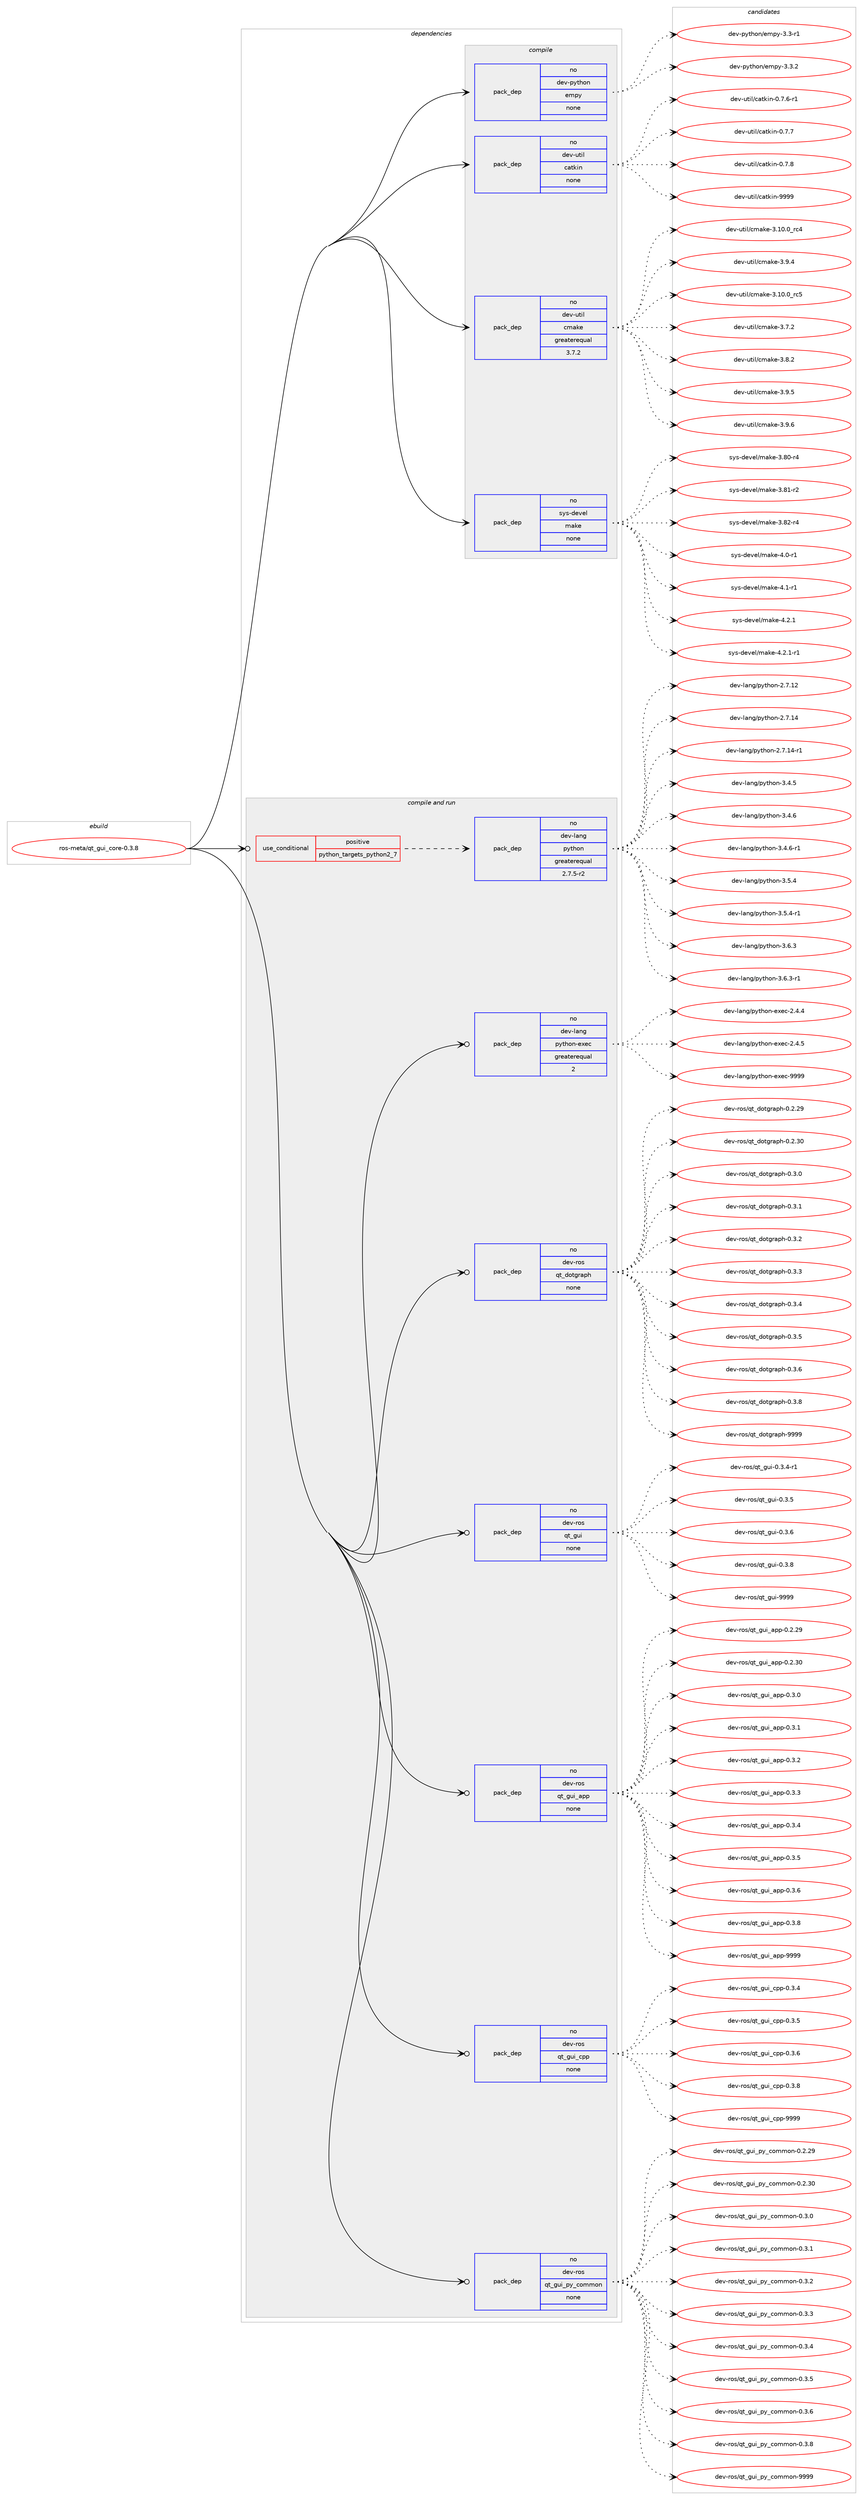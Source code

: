 digraph prolog {

# *************
# Graph options
# *************

newrank=true;
concentrate=true;
compound=true;
graph [rankdir=LR,fontname=Helvetica,fontsize=10,ranksep=1.5];#, ranksep=2.5, nodesep=0.2];
edge  [arrowhead=vee];
node  [fontname=Helvetica,fontsize=10];

# **********
# The ebuild
# **********

subgraph cluster_leftcol {
color=gray;
rank=same;
label=<<i>ebuild</i>>;
id [label="ros-meta/qt_gui_core-0.3.8", color=red, width=4, href="../ros-meta/qt_gui_core-0.3.8.svg"];
}

# ****************
# The dependencies
# ****************

subgraph cluster_midcol {
color=gray;
label=<<i>dependencies</i>>;
subgraph cluster_compile {
fillcolor="#eeeeee";
style=filled;
label=<<i>compile</i>>;
subgraph pack1107 {
dependency1559 [label=<<TABLE BORDER="0" CELLBORDER="1" CELLSPACING="0" CELLPADDING="4" WIDTH="220"><TR><TD ROWSPAN="6" CELLPADDING="30">pack_dep</TD></TR><TR><TD WIDTH="110">no</TD></TR><TR><TD>dev-python</TD></TR><TR><TD>empy</TD></TR><TR><TD>none</TD></TR><TR><TD></TD></TR></TABLE>>, shape=none, color=blue];
}
id:e -> dependency1559:w [weight=20,style="solid",arrowhead="vee"];
subgraph pack1108 {
dependency1560 [label=<<TABLE BORDER="0" CELLBORDER="1" CELLSPACING="0" CELLPADDING="4" WIDTH="220"><TR><TD ROWSPAN="6" CELLPADDING="30">pack_dep</TD></TR><TR><TD WIDTH="110">no</TD></TR><TR><TD>dev-util</TD></TR><TR><TD>catkin</TD></TR><TR><TD>none</TD></TR><TR><TD></TD></TR></TABLE>>, shape=none, color=blue];
}
id:e -> dependency1560:w [weight=20,style="solid",arrowhead="vee"];
subgraph pack1109 {
dependency1561 [label=<<TABLE BORDER="0" CELLBORDER="1" CELLSPACING="0" CELLPADDING="4" WIDTH="220"><TR><TD ROWSPAN="6" CELLPADDING="30">pack_dep</TD></TR><TR><TD WIDTH="110">no</TD></TR><TR><TD>dev-util</TD></TR><TR><TD>cmake</TD></TR><TR><TD>greaterequal</TD></TR><TR><TD>3.7.2</TD></TR></TABLE>>, shape=none, color=blue];
}
id:e -> dependency1561:w [weight=20,style="solid",arrowhead="vee"];
subgraph pack1110 {
dependency1562 [label=<<TABLE BORDER="0" CELLBORDER="1" CELLSPACING="0" CELLPADDING="4" WIDTH="220"><TR><TD ROWSPAN="6" CELLPADDING="30">pack_dep</TD></TR><TR><TD WIDTH="110">no</TD></TR><TR><TD>sys-devel</TD></TR><TR><TD>make</TD></TR><TR><TD>none</TD></TR><TR><TD></TD></TR></TABLE>>, shape=none, color=blue];
}
id:e -> dependency1562:w [weight=20,style="solid",arrowhead="vee"];
}
subgraph cluster_compileandrun {
fillcolor="#eeeeee";
style=filled;
label=<<i>compile and run</i>>;
subgraph cond437 {
dependency1563 [label=<<TABLE BORDER="0" CELLBORDER="1" CELLSPACING="0" CELLPADDING="4"><TR><TD ROWSPAN="3" CELLPADDING="10">use_conditional</TD></TR><TR><TD>positive</TD></TR><TR><TD>python_targets_python2_7</TD></TR></TABLE>>, shape=none, color=red];
subgraph pack1111 {
dependency1564 [label=<<TABLE BORDER="0" CELLBORDER="1" CELLSPACING="0" CELLPADDING="4" WIDTH="220"><TR><TD ROWSPAN="6" CELLPADDING="30">pack_dep</TD></TR><TR><TD WIDTH="110">no</TD></TR><TR><TD>dev-lang</TD></TR><TR><TD>python</TD></TR><TR><TD>greaterequal</TD></TR><TR><TD>2.7.5-r2</TD></TR></TABLE>>, shape=none, color=blue];
}
dependency1563:e -> dependency1564:w [weight=20,style="dashed",arrowhead="vee"];
}
id:e -> dependency1563:w [weight=20,style="solid",arrowhead="odotvee"];
subgraph pack1112 {
dependency1565 [label=<<TABLE BORDER="0" CELLBORDER="1" CELLSPACING="0" CELLPADDING="4" WIDTH="220"><TR><TD ROWSPAN="6" CELLPADDING="30">pack_dep</TD></TR><TR><TD WIDTH="110">no</TD></TR><TR><TD>dev-lang</TD></TR><TR><TD>python-exec</TD></TR><TR><TD>greaterequal</TD></TR><TR><TD>2</TD></TR></TABLE>>, shape=none, color=blue];
}
id:e -> dependency1565:w [weight=20,style="solid",arrowhead="odotvee"];
subgraph pack1113 {
dependency1566 [label=<<TABLE BORDER="0" CELLBORDER="1" CELLSPACING="0" CELLPADDING="4" WIDTH="220"><TR><TD ROWSPAN="6" CELLPADDING="30">pack_dep</TD></TR><TR><TD WIDTH="110">no</TD></TR><TR><TD>dev-ros</TD></TR><TR><TD>qt_dotgraph</TD></TR><TR><TD>none</TD></TR><TR><TD></TD></TR></TABLE>>, shape=none, color=blue];
}
id:e -> dependency1566:w [weight=20,style="solid",arrowhead="odotvee"];
subgraph pack1114 {
dependency1567 [label=<<TABLE BORDER="0" CELLBORDER="1" CELLSPACING="0" CELLPADDING="4" WIDTH="220"><TR><TD ROWSPAN="6" CELLPADDING="30">pack_dep</TD></TR><TR><TD WIDTH="110">no</TD></TR><TR><TD>dev-ros</TD></TR><TR><TD>qt_gui</TD></TR><TR><TD>none</TD></TR><TR><TD></TD></TR></TABLE>>, shape=none, color=blue];
}
id:e -> dependency1567:w [weight=20,style="solid",arrowhead="odotvee"];
subgraph pack1115 {
dependency1568 [label=<<TABLE BORDER="0" CELLBORDER="1" CELLSPACING="0" CELLPADDING="4" WIDTH="220"><TR><TD ROWSPAN="6" CELLPADDING="30">pack_dep</TD></TR><TR><TD WIDTH="110">no</TD></TR><TR><TD>dev-ros</TD></TR><TR><TD>qt_gui_app</TD></TR><TR><TD>none</TD></TR><TR><TD></TD></TR></TABLE>>, shape=none, color=blue];
}
id:e -> dependency1568:w [weight=20,style="solid",arrowhead="odotvee"];
subgraph pack1116 {
dependency1569 [label=<<TABLE BORDER="0" CELLBORDER="1" CELLSPACING="0" CELLPADDING="4" WIDTH="220"><TR><TD ROWSPAN="6" CELLPADDING="30">pack_dep</TD></TR><TR><TD WIDTH="110">no</TD></TR><TR><TD>dev-ros</TD></TR><TR><TD>qt_gui_cpp</TD></TR><TR><TD>none</TD></TR><TR><TD></TD></TR></TABLE>>, shape=none, color=blue];
}
id:e -> dependency1569:w [weight=20,style="solid",arrowhead="odotvee"];
subgraph pack1117 {
dependency1570 [label=<<TABLE BORDER="0" CELLBORDER="1" CELLSPACING="0" CELLPADDING="4" WIDTH="220"><TR><TD ROWSPAN="6" CELLPADDING="30">pack_dep</TD></TR><TR><TD WIDTH="110">no</TD></TR><TR><TD>dev-ros</TD></TR><TR><TD>qt_gui_py_common</TD></TR><TR><TD>none</TD></TR><TR><TD></TD></TR></TABLE>>, shape=none, color=blue];
}
id:e -> dependency1570:w [weight=20,style="solid",arrowhead="odotvee"];
}
subgraph cluster_run {
fillcolor="#eeeeee";
style=filled;
label=<<i>run</i>>;
}
}

# **************
# The candidates
# **************

subgraph cluster_choices {
rank=same;
color=gray;
label=<<i>candidates</i>>;

subgraph choice1107 {
color=black;
nodesep=1;
choice1001011184511212111610411111047101109112121455146514511449 [label="dev-python/empy-3.3-r1", color=red, width=4,href="../dev-python/empy-3.3-r1.svg"];
choice1001011184511212111610411111047101109112121455146514650 [label="dev-python/empy-3.3.2", color=red, width=4,href="../dev-python/empy-3.3.2.svg"];
dependency1559:e -> choice1001011184511212111610411111047101109112121455146514511449:w [style=dotted,weight="100"];
dependency1559:e -> choice1001011184511212111610411111047101109112121455146514650:w [style=dotted,weight="100"];
}
subgraph choice1108 {
color=black;
nodesep=1;
choice100101118451171161051084799971161071051104548465546544511449 [label="dev-util/catkin-0.7.6-r1", color=red, width=4,href="../dev-util/catkin-0.7.6-r1.svg"];
choice10010111845117116105108479997116107105110454846554655 [label="dev-util/catkin-0.7.7", color=red, width=4,href="../dev-util/catkin-0.7.7.svg"];
choice10010111845117116105108479997116107105110454846554656 [label="dev-util/catkin-0.7.8", color=red, width=4,href="../dev-util/catkin-0.7.8.svg"];
choice100101118451171161051084799971161071051104557575757 [label="dev-util/catkin-9999", color=red, width=4,href="../dev-util/catkin-9999.svg"];
dependency1560:e -> choice100101118451171161051084799971161071051104548465546544511449:w [style=dotted,weight="100"];
dependency1560:e -> choice10010111845117116105108479997116107105110454846554655:w [style=dotted,weight="100"];
dependency1560:e -> choice10010111845117116105108479997116107105110454846554656:w [style=dotted,weight="100"];
dependency1560:e -> choice100101118451171161051084799971161071051104557575757:w [style=dotted,weight="100"];
}
subgraph choice1109 {
color=black;
nodesep=1;
choice1001011184511711610510847991099710710145514649484648951149952 [label="dev-util/cmake-3.10.0_rc4", color=red, width=4,href="../dev-util/cmake-3.10.0_rc4.svg"];
choice10010111845117116105108479910997107101455146574652 [label="dev-util/cmake-3.9.4", color=red, width=4,href="../dev-util/cmake-3.9.4.svg"];
choice1001011184511711610510847991099710710145514649484648951149953 [label="dev-util/cmake-3.10.0_rc5", color=red, width=4,href="../dev-util/cmake-3.10.0_rc5.svg"];
choice10010111845117116105108479910997107101455146554650 [label="dev-util/cmake-3.7.2", color=red, width=4,href="../dev-util/cmake-3.7.2.svg"];
choice10010111845117116105108479910997107101455146564650 [label="dev-util/cmake-3.8.2", color=red, width=4,href="../dev-util/cmake-3.8.2.svg"];
choice10010111845117116105108479910997107101455146574653 [label="dev-util/cmake-3.9.5", color=red, width=4,href="../dev-util/cmake-3.9.5.svg"];
choice10010111845117116105108479910997107101455146574654 [label="dev-util/cmake-3.9.6", color=red, width=4,href="../dev-util/cmake-3.9.6.svg"];
dependency1561:e -> choice1001011184511711610510847991099710710145514649484648951149952:w [style=dotted,weight="100"];
dependency1561:e -> choice10010111845117116105108479910997107101455146574652:w [style=dotted,weight="100"];
dependency1561:e -> choice1001011184511711610510847991099710710145514649484648951149953:w [style=dotted,weight="100"];
dependency1561:e -> choice10010111845117116105108479910997107101455146554650:w [style=dotted,weight="100"];
dependency1561:e -> choice10010111845117116105108479910997107101455146564650:w [style=dotted,weight="100"];
dependency1561:e -> choice10010111845117116105108479910997107101455146574653:w [style=dotted,weight="100"];
dependency1561:e -> choice10010111845117116105108479910997107101455146574654:w [style=dotted,weight="100"];
}
subgraph choice1110 {
color=black;
nodesep=1;
choice11512111545100101118101108471099710710145514656484511452 [label="sys-devel/make-3.80-r4", color=red, width=4,href="../sys-devel/make-3.80-r4.svg"];
choice11512111545100101118101108471099710710145514656494511450 [label="sys-devel/make-3.81-r2", color=red, width=4,href="../sys-devel/make-3.81-r2.svg"];
choice11512111545100101118101108471099710710145514656504511452 [label="sys-devel/make-3.82-r4", color=red, width=4,href="../sys-devel/make-3.82-r4.svg"];
choice115121115451001011181011084710997107101455246484511449 [label="sys-devel/make-4.0-r1", color=red, width=4,href="../sys-devel/make-4.0-r1.svg"];
choice115121115451001011181011084710997107101455246494511449 [label="sys-devel/make-4.1-r1", color=red, width=4,href="../sys-devel/make-4.1-r1.svg"];
choice115121115451001011181011084710997107101455246504649 [label="sys-devel/make-4.2.1", color=red, width=4,href="../sys-devel/make-4.2.1.svg"];
choice1151211154510010111810110847109971071014552465046494511449 [label="sys-devel/make-4.2.1-r1", color=red, width=4,href="../sys-devel/make-4.2.1-r1.svg"];
dependency1562:e -> choice11512111545100101118101108471099710710145514656484511452:w [style=dotted,weight="100"];
dependency1562:e -> choice11512111545100101118101108471099710710145514656494511450:w [style=dotted,weight="100"];
dependency1562:e -> choice11512111545100101118101108471099710710145514656504511452:w [style=dotted,weight="100"];
dependency1562:e -> choice115121115451001011181011084710997107101455246484511449:w [style=dotted,weight="100"];
dependency1562:e -> choice115121115451001011181011084710997107101455246494511449:w [style=dotted,weight="100"];
dependency1562:e -> choice115121115451001011181011084710997107101455246504649:w [style=dotted,weight="100"];
dependency1562:e -> choice1151211154510010111810110847109971071014552465046494511449:w [style=dotted,weight="100"];
}
subgraph choice1111 {
color=black;
nodesep=1;
choice10010111845108971101034711212111610411111045504655464950 [label="dev-lang/python-2.7.12", color=red, width=4,href="../dev-lang/python-2.7.12.svg"];
choice10010111845108971101034711212111610411111045504655464952 [label="dev-lang/python-2.7.14", color=red, width=4,href="../dev-lang/python-2.7.14.svg"];
choice100101118451089711010347112121116104111110455046554649524511449 [label="dev-lang/python-2.7.14-r1", color=red, width=4,href="../dev-lang/python-2.7.14-r1.svg"];
choice100101118451089711010347112121116104111110455146524653 [label="dev-lang/python-3.4.5", color=red, width=4,href="../dev-lang/python-3.4.5.svg"];
choice100101118451089711010347112121116104111110455146524654 [label="dev-lang/python-3.4.6", color=red, width=4,href="../dev-lang/python-3.4.6.svg"];
choice1001011184510897110103471121211161041111104551465246544511449 [label="dev-lang/python-3.4.6-r1", color=red, width=4,href="../dev-lang/python-3.4.6-r1.svg"];
choice100101118451089711010347112121116104111110455146534652 [label="dev-lang/python-3.5.4", color=red, width=4,href="../dev-lang/python-3.5.4.svg"];
choice1001011184510897110103471121211161041111104551465346524511449 [label="dev-lang/python-3.5.4-r1", color=red, width=4,href="../dev-lang/python-3.5.4-r1.svg"];
choice100101118451089711010347112121116104111110455146544651 [label="dev-lang/python-3.6.3", color=red, width=4,href="../dev-lang/python-3.6.3.svg"];
choice1001011184510897110103471121211161041111104551465446514511449 [label="dev-lang/python-3.6.3-r1", color=red, width=4,href="../dev-lang/python-3.6.3-r1.svg"];
dependency1564:e -> choice10010111845108971101034711212111610411111045504655464950:w [style=dotted,weight="100"];
dependency1564:e -> choice10010111845108971101034711212111610411111045504655464952:w [style=dotted,weight="100"];
dependency1564:e -> choice100101118451089711010347112121116104111110455046554649524511449:w [style=dotted,weight="100"];
dependency1564:e -> choice100101118451089711010347112121116104111110455146524653:w [style=dotted,weight="100"];
dependency1564:e -> choice100101118451089711010347112121116104111110455146524654:w [style=dotted,weight="100"];
dependency1564:e -> choice1001011184510897110103471121211161041111104551465246544511449:w [style=dotted,weight="100"];
dependency1564:e -> choice100101118451089711010347112121116104111110455146534652:w [style=dotted,weight="100"];
dependency1564:e -> choice1001011184510897110103471121211161041111104551465346524511449:w [style=dotted,weight="100"];
dependency1564:e -> choice100101118451089711010347112121116104111110455146544651:w [style=dotted,weight="100"];
dependency1564:e -> choice1001011184510897110103471121211161041111104551465446514511449:w [style=dotted,weight="100"];
}
subgraph choice1112 {
color=black;
nodesep=1;
choice1001011184510897110103471121211161041111104510112010199455046524652 [label="dev-lang/python-exec-2.4.4", color=red, width=4,href="../dev-lang/python-exec-2.4.4.svg"];
choice1001011184510897110103471121211161041111104510112010199455046524653 [label="dev-lang/python-exec-2.4.5", color=red, width=4,href="../dev-lang/python-exec-2.4.5.svg"];
choice10010111845108971101034711212111610411111045101120101994557575757 [label="dev-lang/python-exec-9999", color=red, width=4,href="../dev-lang/python-exec-9999.svg"];
dependency1565:e -> choice1001011184510897110103471121211161041111104510112010199455046524652:w [style=dotted,weight="100"];
dependency1565:e -> choice1001011184510897110103471121211161041111104510112010199455046524653:w [style=dotted,weight="100"];
dependency1565:e -> choice10010111845108971101034711212111610411111045101120101994557575757:w [style=dotted,weight="100"];
}
subgraph choice1113 {
color=black;
nodesep=1;
choice1001011184511411111547113116951001111161031149711210445484650465057 [label="dev-ros/qt_dotgraph-0.2.29", color=red, width=4,href="../dev-ros/qt_dotgraph-0.2.29.svg"];
choice1001011184511411111547113116951001111161031149711210445484650465148 [label="dev-ros/qt_dotgraph-0.2.30", color=red, width=4,href="../dev-ros/qt_dotgraph-0.2.30.svg"];
choice10010111845114111115471131169510011111610311497112104454846514648 [label="dev-ros/qt_dotgraph-0.3.0", color=red, width=4,href="../dev-ros/qt_dotgraph-0.3.0.svg"];
choice10010111845114111115471131169510011111610311497112104454846514649 [label="dev-ros/qt_dotgraph-0.3.1", color=red, width=4,href="../dev-ros/qt_dotgraph-0.3.1.svg"];
choice10010111845114111115471131169510011111610311497112104454846514650 [label="dev-ros/qt_dotgraph-0.3.2", color=red, width=4,href="../dev-ros/qt_dotgraph-0.3.2.svg"];
choice10010111845114111115471131169510011111610311497112104454846514651 [label="dev-ros/qt_dotgraph-0.3.3", color=red, width=4,href="../dev-ros/qt_dotgraph-0.3.3.svg"];
choice10010111845114111115471131169510011111610311497112104454846514652 [label="dev-ros/qt_dotgraph-0.3.4", color=red, width=4,href="../dev-ros/qt_dotgraph-0.3.4.svg"];
choice10010111845114111115471131169510011111610311497112104454846514653 [label="dev-ros/qt_dotgraph-0.3.5", color=red, width=4,href="../dev-ros/qt_dotgraph-0.3.5.svg"];
choice10010111845114111115471131169510011111610311497112104454846514654 [label="dev-ros/qt_dotgraph-0.3.6", color=red, width=4,href="../dev-ros/qt_dotgraph-0.3.6.svg"];
choice10010111845114111115471131169510011111610311497112104454846514656 [label="dev-ros/qt_dotgraph-0.3.8", color=red, width=4,href="../dev-ros/qt_dotgraph-0.3.8.svg"];
choice100101118451141111154711311695100111116103114971121044557575757 [label="dev-ros/qt_dotgraph-9999", color=red, width=4,href="../dev-ros/qt_dotgraph-9999.svg"];
dependency1566:e -> choice1001011184511411111547113116951001111161031149711210445484650465057:w [style=dotted,weight="100"];
dependency1566:e -> choice1001011184511411111547113116951001111161031149711210445484650465148:w [style=dotted,weight="100"];
dependency1566:e -> choice10010111845114111115471131169510011111610311497112104454846514648:w [style=dotted,weight="100"];
dependency1566:e -> choice10010111845114111115471131169510011111610311497112104454846514649:w [style=dotted,weight="100"];
dependency1566:e -> choice10010111845114111115471131169510011111610311497112104454846514650:w [style=dotted,weight="100"];
dependency1566:e -> choice10010111845114111115471131169510011111610311497112104454846514651:w [style=dotted,weight="100"];
dependency1566:e -> choice10010111845114111115471131169510011111610311497112104454846514652:w [style=dotted,weight="100"];
dependency1566:e -> choice10010111845114111115471131169510011111610311497112104454846514653:w [style=dotted,weight="100"];
dependency1566:e -> choice10010111845114111115471131169510011111610311497112104454846514654:w [style=dotted,weight="100"];
dependency1566:e -> choice10010111845114111115471131169510011111610311497112104454846514656:w [style=dotted,weight="100"];
dependency1566:e -> choice100101118451141111154711311695100111116103114971121044557575757:w [style=dotted,weight="100"];
}
subgraph choice1114 {
color=black;
nodesep=1;
choice1001011184511411111547113116951031171054548465146524511449 [label="dev-ros/qt_gui-0.3.4-r1", color=red, width=4,href="../dev-ros/qt_gui-0.3.4-r1.svg"];
choice100101118451141111154711311695103117105454846514653 [label="dev-ros/qt_gui-0.3.5", color=red, width=4,href="../dev-ros/qt_gui-0.3.5.svg"];
choice100101118451141111154711311695103117105454846514654 [label="dev-ros/qt_gui-0.3.6", color=red, width=4,href="../dev-ros/qt_gui-0.3.6.svg"];
choice100101118451141111154711311695103117105454846514656 [label="dev-ros/qt_gui-0.3.8", color=red, width=4,href="../dev-ros/qt_gui-0.3.8.svg"];
choice1001011184511411111547113116951031171054557575757 [label="dev-ros/qt_gui-9999", color=red, width=4,href="../dev-ros/qt_gui-9999.svg"];
dependency1567:e -> choice1001011184511411111547113116951031171054548465146524511449:w [style=dotted,weight="100"];
dependency1567:e -> choice100101118451141111154711311695103117105454846514653:w [style=dotted,weight="100"];
dependency1567:e -> choice100101118451141111154711311695103117105454846514654:w [style=dotted,weight="100"];
dependency1567:e -> choice100101118451141111154711311695103117105454846514656:w [style=dotted,weight="100"];
dependency1567:e -> choice1001011184511411111547113116951031171054557575757:w [style=dotted,weight="100"];
}
subgraph choice1115 {
color=black;
nodesep=1;
choice100101118451141111154711311695103117105959711211245484650465057 [label="dev-ros/qt_gui_app-0.2.29", color=red, width=4,href="../dev-ros/qt_gui_app-0.2.29.svg"];
choice100101118451141111154711311695103117105959711211245484650465148 [label="dev-ros/qt_gui_app-0.2.30", color=red, width=4,href="../dev-ros/qt_gui_app-0.2.30.svg"];
choice1001011184511411111547113116951031171059597112112454846514648 [label="dev-ros/qt_gui_app-0.3.0", color=red, width=4,href="../dev-ros/qt_gui_app-0.3.0.svg"];
choice1001011184511411111547113116951031171059597112112454846514649 [label="dev-ros/qt_gui_app-0.3.1", color=red, width=4,href="../dev-ros/qt_gui_app-0.3.1.svg"];
choice1001011184511411111547113116951031171059597112112454846514650 [label="dev-ros/qt_gui_app-0.3.2", color=red, width=4,href="../dev-ros/qt_gui_app-0.3.2.svg"];
choice1001011184511411111547113116951031171059597112112454846514651 [label="dev-ros/qt_gui_app-0.3.3", color=red, width=4,href="../dev-ros/qt_gui_app-0.3.3.svg"];
choice1001011184511411111547113116951031171059597112112454846514652 [label="dev-ros/qt_gui_app-0.3.4", color=red, width=4,href="../dev-ros/qt_gui_app-0.3.4.svg"];
choice1001011184511411111547113116951031171059597112112454846514653 [label="dev-ros/qt_gui_app-0.3.5", color=red, width=4,href="../dev-ros/qt_gui_app-0.3.5.svg"];
choice1001011184511411111547113116951031171059597112112454846514654 [label="dev-ros/qt_gui_app-0.3.6", color=red, width=4,href="../dev-ros/qt_gui_app-0.3.6.svg"];
choice1001011184511411111547113116951031171059597112112454846514656 [label="dev-ros/qt_gui_app-0.3.8", color=red, width=4,href="../dev-ros/qt_gui_app-0.3.8.svg"];
choice10010111845114111115471131169510311710595971121124557575757 [label="dev-ros/qt_gui_app-9999", color=red, width=4,href="../dev-ros/qt_gui_app-9999.svg"];
dependency1568:e -> choice100101118451141111154711311695103117105959711211245484650465057:w [style=dotted,weight="100"];
dependency1568:e -> choice100101118451141111154711311695103117105959711211245484650465148:w [style=dotted,weight="100"];
dependency1568:e -> choice1001011184511411111547113116951031171059597112112454846514648:w [style=dotted,weight="100"];
dependency1568:e -> choice1001011184511411111547113116951031171059597112112454846514649:w [style=dotted,weight="100"];
dependency1568:e -> choice1001011184511411111547113116951031171059597112112454846514650:w [style=dotted,weight="100"];
dependency1568:e -> choice1001011184511411111547113116951031171059597112112454846514651:w [style=dotted,weight="100"];
dependency1568:e -> choice1001011184511411111547113116951031171059597112112454846514652:w [style=dotted,weight="100"];
dependency1568:e -> choice1001011184511411111547113116951031171059597112112454846514653:w [style=dotted,weight="100"];
dependency1568:e -> choice1001011184511411111547113116951031171059597112112454846514654:w [style=dotted,weight="100"];
dependency1568:e -> choice1001011184511411111547113116951031171059597112112454846514656:w [style=dotted,weight="100"];
dependency1568:e -> choice10010111845114111115471131169510311710595971121124557575757:w [style=dotted,weight="100"];
}
subgraph choice1116 {
color=black;
nodesep=1;
choice1001011184511411111547113116951031171059599112112454846514652 [label="dev-ros/qt_gui_cpp-0.3.4", color=red, width=4,href="../dev-ros/qt_gui_cpp-0.3.4.svg"];
choice1001011184511411111547113116951031171059599112112454846514653 [label="dev-ros/qt_gui_cpp-0.3.5", color=red, width=4,href="../dev-ros/qt_gui_cpp-0.3.5.svg"];
choice1001011184511411111547113116951031171059599112112454846514654 [label="dev-ros/qt_gui_cpp-0.3.6", color=red, width=4,href="../dev-ros/qt_gui_cpp-0.3.6.svg"];
choice1001011184511411111547113116951031171059599112112454846514656 [label="dev-ros/qt_gui_cpp-0.3.8", color=red, width=4,href="../dev-ros/qt_gui_cpp-0.3.8.svg"];
choice10010111845114111115471131169510311710595991121124557575757 [label="dev-ros/qt_gui_cpp-9999", color=red, width=4,href="../dev-ros/qt_gui_cpp-9999.svg"];
dependency1569:e -> choice1001011184511411111547113116951031171059599112112454846514652:w [style=dotted,weight="100"];
dependency1569:e -> choice1001011184511411111547113116951031171059599112112454846514653:w [style=dotted,weight="100"];
dependency1569:e -> choice1001011184511411111547113116951031171059599112112454846514654:w [style=dotted,weight="100"];
dependency1569:e -> choice1001011184511411111547113116951031171059599112112454846514656:w [style=dotted,weight="100"];
dependency1569:e -> choice10010111845114111115471131169510311710595991121124557575757:w [style=dotted,weight="100"];
}
subgraph choice1117 {
color=black;
nodesep=1;
choice10010111845114111115471131169510311710595112121959911110910911111045484650465057 [label="dev-ros/qt_gui_py_common-0.2.29", color=red, width=4,href="../dev-ros/qt_gui_py_common-0.2.29.svg"];
choice10010111845114111115471131169510311710595112121959911110910911111045484650465148 [label="dev-ros/qt_gui_py_common-0.2.30", color=red, width=4,href="../dev-ros/qt_gui_py_common-0.2.30.svg"];
choice100101118451141111154711311695103117105951121219599111109109111110454846514648 [label="dev-ros/qt_gui_py_common-0.3.0", color=red, width=4,href="../dev-ros/qt_gui_py_common-0.3.0.svg"];
choice100101118451141111154711311695103117105951121219599111109109111110454846514649 [label="dev-ros/qt_gui_py_common-0.3.1", color=red, width=4,href="../dev-ros/qt_gui_py_common-0.3.1.svg"];
choice100101118451141111154711311695103117105951121219599111109109111110454846514650 [label="dev-ros/qt_gui_py_common-0.3.2", color=red, width=4,href="../dev-ros/qt_gui_py_common-0.3.2.svg"];
choice100101118451141111154711311695103117105951121219599111109109111110454846514651 [label="dev-ros/qt_gui_py_common-0.3.3", color=red, width=4,href="../dev-ros/qt_gui_py_common-0.3.3.svg"];
choice100101118451141111154711311695103117105951121219599111109109111110454846514652 [label="dev-ros/qt_gui_py_common-0.3.4", color=red, width=4,href="../dev-ros/qt_gui_py_common-0.3.4.svg"];
choice100101118451141111154711311695103117105951121219599111109109111110454846514653 [label="dev-ros/qt_gui_py_common-0.3.5", color=red, width=4,href="../dev-ros/qt_gui_py_common-0.3.5.svg"];
choice100101118451141111154711311695103117105951121219599111109109111110454846514654 [label="dev-ros/qt_gui_py_common-0.3.6", color=red, width=4,href="../dev-ros/qt_gui_py_common-0.3.6.svg"];
choice100101118451141111154711311695103117105951121219599111109109111110454846514656 [label="dev-ros/qt_gui_py_common-0.3.8", color=red, width=4,href="../dev-ros/qt_gui_py_common-0.3.8.svg"];
choice1001011184511411111547113116951031171059511212195991111091091111104557575757 [label="dev-ros/qt_gui_py_common-9999", color=red, width=4,href="../dev-ros/qt_gui_py_common-9999.svg"];
dependency1570:e -> choice10010111845114111115471131169510311710595112121959911110910911111045484650465057:w [style=dotted,weight="100"];
dependency1570:e -> choice10010111845114111115471131169510311710595112121959911110910911111045484650465148:w [style=dotted,weight="100"];
dependency1570:e -> choice100101118451141111154711311695103117105951121219599111109109111110454846514648:w [style=dotted,weight="100"];
dependency1570:e -> choice100101118451141111154711311695103117105951121219599111109109111110454846514649:w [style=dotted,weight="100"];
dependency1570:e -> choice100101118451141111154711311695103117105951121219599111109109111110454846514650:w [style=dotted,weight="100"];
dependency1570:e -> choice100101118451141111154711311695103117105951121219599111109109111110454846514651:w [style=dotted,weight="100"];
dependency1570:e -> choice100101118451141111154711311695103117105951121219599111109109111110454846514652:w [style=dotted,weight="100"];
dependency1570:e -> choice100101118451141111154711311695103117105951121219599111109109111110454846514653:w [style=dotted,weight="100"];
dependency1570:e -> choice100101118451141111154711311695103117105951121219599111109109111110454846514654:w [style=dotted,weight="100"];
dependency1570:e -> choice100101118451141111154711311695103117105951121219599111109109111110454846514656:w [style=dotted,weight="100"];
dependency1570:e -> choice1001011184511411111547113116951031171059511212195991111091091111104557575757:w [style=dotted,weight="100"];
}
}

}
